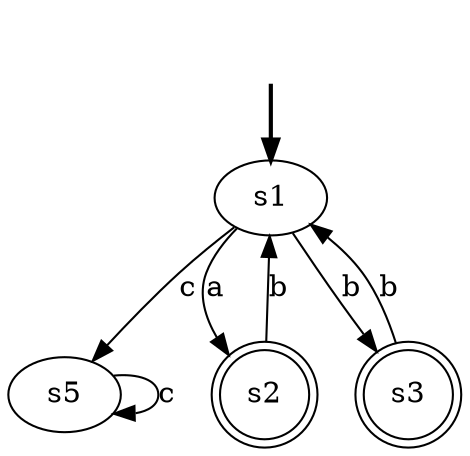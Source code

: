 digraph {
	fake [style=invisible]
	s5
	s1 [root=true]
	s2 [shape=doublecircle]
	s3 [shape=doublecircle]
	fake -> s1 [style=bold]
	s5 -> s5 [label=c]
	s1 -> s5 [label=c]
	s1 -> s2 [label=a]
	s1 -> s3 [label=b]
	s2 -> s1 [label=b]
	s3 -> s1 [label=b]
}
